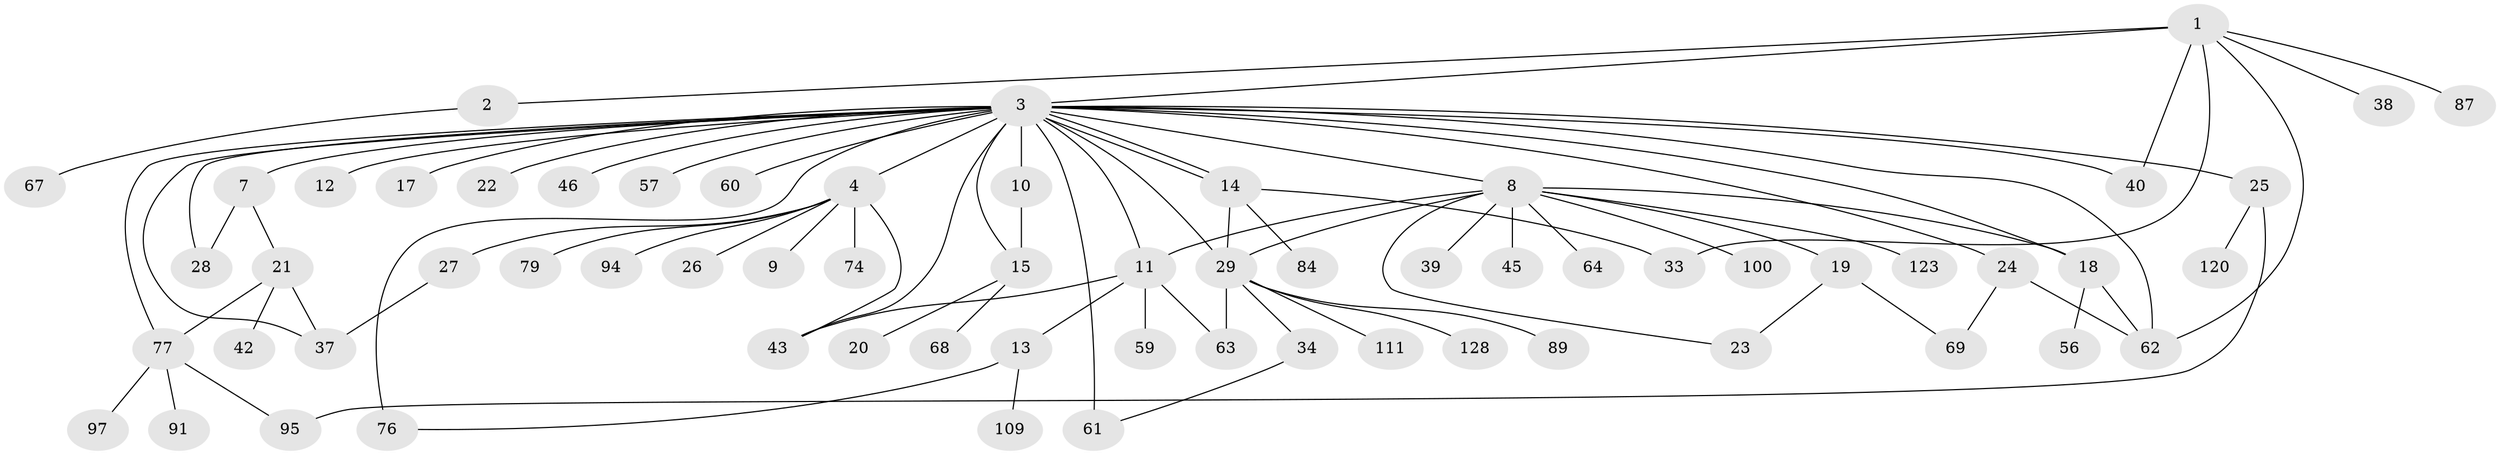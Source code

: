 // original degree distribution, {8: 0.023255813953488372, 2: 0.17829457364341086, 32: 0.007751937984496124, 12: 0.007751937984496124, 1: 0.5038759689922481, 3: 0.10077519379844961, 11: 0.007751937984496124, 5: 0.09302325581395349, 6: 0.023255813953488372, 4: 0.046511627906976744, 7: 0.007751937984496124}
// Generated by graph-tools (version 1.1) at 2025/14/03/09/25 04:14:47]
// undirected, 64 vertices, 86 edges
graph export_dot {
graph [start="1"]
  node [color=gray90,style=filled];
  1 [super="+36"];
  2;
  3 [super="+6+48+58+122+113+101+98+82+51+44+52+32+5+41+16+31"];
  4 [super="+50+78"];
  7;
  8;
  9;
  10 [super="+47"];
  11 [super="+35"];
  12;
  13;
  14;
  15 [super="+71"];
  17;
  18;
  19 [super="+107"];
  20;
  21 [super="+92"];
  22;
  23 [super="+66"];
  24;
  25;
  26;
  27;
  28 [super="+72"];
  29 [super="+30+73"];
  33;
  34 [super="+80"];
  37 [super="+55"];
  38;
  39;
  40 [super="+119"];
  42 [super="+105"];
  43 [super="+124+85"];
  45;
  46 [super="+121"];
  56;
  57;
  59;
  60;
  61;
  62 [super="+108"];
  63;
  64;
  67;
  68;
  69 [super="+104"];
  74 [super="+116"];
  76;
  77;
  79;
  84;
  87;
  89;
  91;
  94;
  95;
  97;
  100;
  109;
  111;
  120;
  123;
  128;
  1 -- 2;
  1 -- 3;
  1 -- 33;
  1 -- 38;
  1 -- 40;
  1 -- 87;
  1 -- 62;
  2 -- 67;
  3 -- 4 [weight=3];
  3 -- 7;
  3 -- 8;
  3 -- 10;
  3 -- 12;
  3 -- 14 [weight=2];
  3 -- 14;
  3 -- 17;
  3 -- 24;
  3 -- 25 [weight=2];
  3 -- 60;
  3 -- 11 [weight=2];
  3 -- 57;
  3 -- 77;
  3 -- 43;
  3 -- 76 [weight=3];
  3 -- 62 [weight=2];
  3 -- 15;
  3 -- 61 [weight=2];
  3 -- 29 [weight=2];
  3 -- 22;
  3 -- 28;
  3 -- 37;
  3 -- 40;
  3 -- 46;
  3 -- 18;
  4 -- 9;
  4 -- 26;
  4 -- 27;
  4 -- 43;
  4 -- 74;
  4 -- 79;
  4 -- 94;
  7 -- 21;
  7 -- 28;
  8 -- 11;
  8 -- 18;
  8 -- 19;
  8 -- 23;
  8 -- 29;
  8 -- 39;
  8 -- 45;
  8 -- 64;
  8 -- 100;
  8 -- 123;
  10 -- 15;
  11 -- 13;
  11 -- 63;
  11 -- 43;
  11 -- 59;
  13 -- 76;
  13 -- 109;
  14 -- 33;
  14 -- 84;
  14 -- 29;
  15 -- 20;
  15 -- 68;
  18 -- 56;
  18 -- 62;
  19 -- 23;
  19 -- 69;
  21 -- 37;
  21 -- 42;
  21 -- 77;
  24 -- 69;
  24 -- 62;
  25 -- 95;
  25 -- 120;
  27 -- 37;
  29 -- 128;
  29 -- 34;
  29 -- 89;
  29 -- 111;
  29 -- 63;
  34 -- 61;
  77 -- 91;
  77 -- 95;
  77 -- 97;
}
